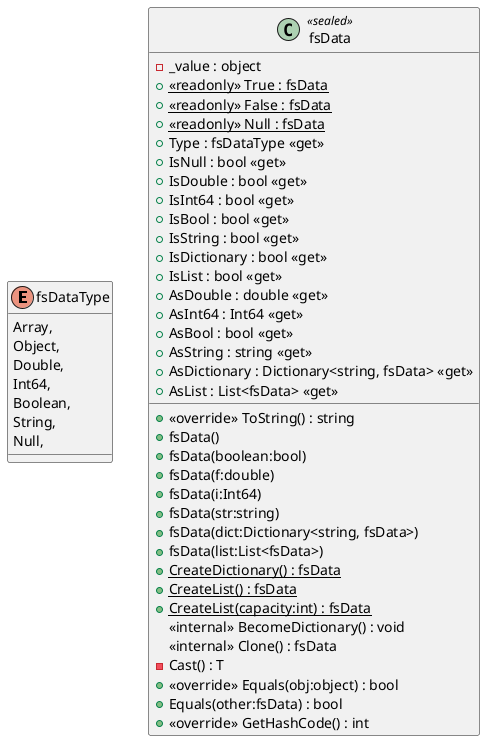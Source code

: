 @startuml
enum fsDataType {
    Array,
    Object,
    Double,
    Int64,
    Boolean,
    String,
    Null,
}
class fsData <<sealed>> {
    - _value : object
    + <<override>> ToString() : string
    + fsData()
    + fsData(boolean:bool)
    + fsData(f:double)
    + fsData(i:Int64)
    + fsData(str:string)
    + fsData(dict:Dictionary<string, fsData>)
    + fsData(list:List<fsData>)
    + {static} CreateDictionary() : fsData
    + {static} CreateList() : fsData
    + {static} CreateList(capacity:int) : fsData
    + <<readonly>> {static} True : fsData
    + <<readonly>> {static} False : fsData
    + <<readonly>> {static} Null : fsData
    <<internal>> BecomeDictionary() : void
    <<internal>> Clone() : fsData
    + Type : fsDataType <<get>>
    + IsNull : bool <<get>>
    + IsDouble : bool <<get>>
    + IsInt64 : bool <<get>>
    + IsBool : bool <<get>>
    + IsString : bool <<get>>
    + IsDictionary : bool <<get>>
    + IsList : bool <<get>>
    + AsDouble : double <<get>>
    + AsInt64 : Int64 <<get>>
    + AsBool : bool <<get>>
    + AsString : string <<get>>
    + AsDictionary : Dictionary<string, fsData> <<get>>
    + AsList : List<fsData> <<get>>
    - Cast() : T
    + <<override>> Equals(obj:object) : bool
    + Equals(other:fsData) : bool
    + <<override>> GetHashCode() : int
}
@enduml
